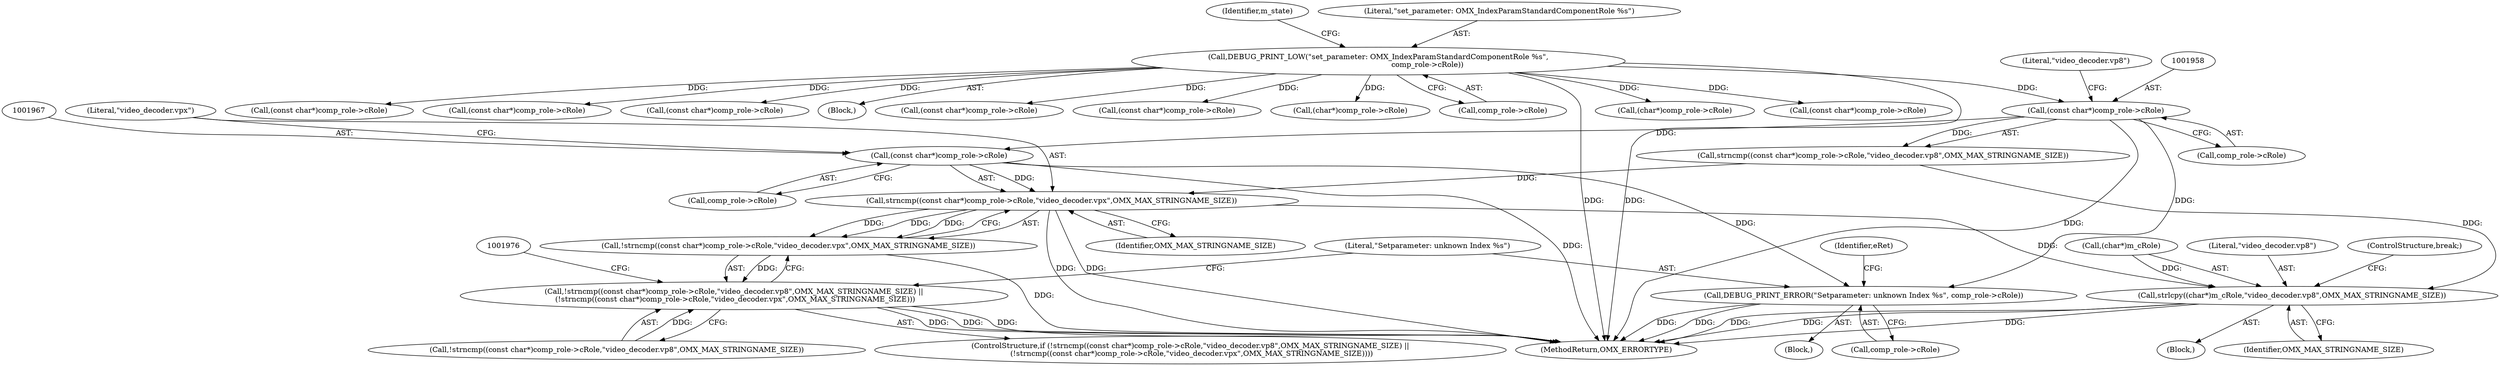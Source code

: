 digraph "0_Android_560ccdb509a7b86186fac0fce1b25bd9a3e6a6e8_2@pointer" {
"1001966" [label="(Call,(const char*)comp_role->cRole)"];
"1001957" [label="(Call,(const char*)comp_role->cRole)"];
"1001637" [label="(Call,DEBUG_PRINT_LOW(\"set_parameter: OMX_IndexParamStandardComponentRole %s\",\n                                          comp_role->cRole))"];
"1001965" [label="(Call,strncmp((const char*)comp_role->cRole,\"video_decoder.vpx\",OMX_MAX_STRINGNAME_SIZE))"];
"1001964" [label="(Call,!strncmp((const char*)comp_role->cRole,\"video_decoder.vpx\",OMX_MAX_STRINGNAME_SIZE))"];
"1001954" [label="(Call,!strncmp((const char*)comp_role->cRole,\"video_decoder.vp8\",OMX_MAX_STRINGNAME_SIZE) ||\n (!strncmp((const char*)comp_role->cRole,\"video_decoder.vpx\",OMX_MAX_STRINGNAME_SIZE)))"];
"1001974" [label="(Call,strlcpy((char*)m_cRole,\"video_decoder.vp8\",OMX_MAX_STRINGNAME_SIZE))"];
"1001982" [label="(Call,DEBUG_PRINT_ERROR(\"Setparameter: unknown Index %s\", comp_role->cRole))"];
"1001710" [label="(Call,(char*)comp_role->cRole)"];
"1001964" [label="(Call,!strncmp((const char*)comp_role->cRole,\"video_decoder.vpx\",OMX_MAX_STRINGNAME_SIZE))"];
"1001919" [label="(Call,(const char*)comp_role->cRole)"];
"1001957" [label="(Call,(const char*)comp_role->cRole)"];
"1001972" [label="(Identifier,OMX_MAX_STRINGNAME_SIZE)"];
"1001874" [label="(Call,(const char*)comp_role->cRole)"];
"1001965" [label="(Call,strncmp((const char*)comp_role->cRole,\"video_decoder.vpx\",OMX_MAX_STRINGNAME_SIZE))"];
"1001962" [label="(Literal,\"video_decoder.vp8\")"];
"1002003" [label="(Call,(const char*)comp_role->cRole)"];
"1001645" [label="(Identifier,m_state)"];
"1001955" [label="(Call,!strncmp((const char*)comp_role->cRole,\"video_decoder.vp8\",OMX_MAX_STRINGNAME_SIZE))"];
"1001971" [label="(Literal,\"video_decoder.vpx\")"];
"1001981" [label="(Block,)"];
"1001966" [label="(Call,(const char*)comp_role->cRole)"];
"1001784" [label="(Call,(const char*)comp_role->cRole)"];
"1001627" [label="(Block,)"];
"1001979" [label="(Identifier,OMX_MAX_STRINGNAME_SIZE)"];
"1001959" [label="(Call,comp_role->cRole)"];
"1001747" [label="(Call,(const char*)comp_role->cRole)"];
"1003102" [label="(MethodReturn,OMX_ERRORTYPE)"];
"1001968" [label="(Call,comp_role->cRole)"];
"1001821" [label="(Call,(const char*)comp_role->cRole)"];
"1001638" [label="(Literal,\"set_parameter: OMX_IndexParamStandardComponentRole %s\")"];
"1001953" [label="(ControlStructure,if (!strncmp((const char*)comp_role->cRole,\"video_decoder.vp8\",OMX_MAX_STRINGNAME_SIZE) ||\n (!strncmp((const char*)comp_role->cRole,\"video_decoder.vpx\",OMX_MAX_STRINGNAME_SIZE))))"];
"1001673" [label="(Call,(char*)comp_role->cRole)"];
"1001982" [label="(Call,DEBUG_PRINT_ERROR(\"Setparameter: unknown Index %s\", comp_role->cRole))"];
"1001988" [label="(Identifier,eRet)"];
"1001984" [label="(Call,comp_role->cRole)"];
"1001974" [label="(Call,strlcpy((char*)m_cRole,\"video_decoder.vp8\",OMX_MAX_STRINGNAME_SIZE))"];
"1001973" [label="(Block,)"];
"1001637" [label="(Call,DEBUG_PRINT_LOW(\"set_parameter: OMX_IndexParamStandardComponentRole %s\",\n                                          comp_role->cRole))"];
"1001639" [label="(Call,comp_role->cRole)"];
"1001983" [label="(Literal,\"Setparameter: unknown Index %s\")"];
"1001956" [label="(Call,strncmp((const char*)comp_role->cRole,\"video_decoder.vp8\",OMX_MAX_STRINGNAME_SIZE))"];
"1001978" [label="(Literal,\"video_decoder.vp8\")"];
"1002037" [label="(ControlStructure,break;)"];
"1001975" [label="(Call,(char*)m_cRole)"];
"1001954" [label="(Call,!strncmp((const char*)comp_role->cRole,\"video_decoder.vp8\",OMX_MAX_STRINGNAME_SIZE) ||\n (!strncmp((const char*)comp_role->cRole,\"video_decoder.vpx\",OMX_MAX_STRINGNAME_SIZE)))"];
"1001966" -> "1001965"  [label="AST: "];
"1001966" -> "1001968"  [label="CFG: "];
"1001967" -> "1001966"  [label="AST: "];
"1001968" -> "1001966"  [label="AST: "];
"1001971" -> "1001966"  [label="CFG: "];
"1001966" -> "1003102"  [label="DDG: "];
"1001966" -> "1001965"  [label="DDG: "];
"1001957" -> "1001966"  [label="DDG: "];
"1001966" -> "1001982"  [label="DDG: "];
"1001957" -> "1001956"  [label="AST: "];
"1001957" -> "1001959"  [label="CFG: "];
"1001958" -> "1001957"  [label="AST: "];
"1001959" -> "1001957"  [label="AST: "];
"1001962" -> "1001957"  [label="CFG: "];
"1001957" -> "1003102"  [label="DDG: "];
"1001957" -> "1001956"  [label="DDG: "];
"1001637" -> "1001957"  [label="DDG: "];
"1001957" -> "1001982"  [label="DDG: "];
"1001637" -> "1001627"  [label="AST: "];
"1001637" -> "1001639"  [label="CFG: "];
"1001638" -> "1001637"  [label="AST: "];
"1001639" -> "1001637"  [label="AST: "];
"1001645" -> "1001637"  [label="CFG: "];
"1001637" -> "1003102"  [label="DDG: "];
"1001637" -> "1003102"  [label="DDG: "];
"1001637" -> "1001673"  [label="DDG: "];
"1001637" -> "1001710"  [label="DDG: "];
"1001637" -> "1001747"  [label="DDG: "];
"1001637" -> "1001784"  [label="DDG: "];
"1001637" -> "1001821"  [label="DDG: "];
"1001637" -> "1001874"  [label="DDG: "];
"1001637" -> "1001919"  [label="DDG: "];
"1001637" -> "1002003"  [label="DDG: "];
"1001965" -> "1001964"  [label="AST: "];
"1001965" -> "1001972"  [label="CFG: "];
"1001971" -> "1001965"  [label="AST: "];
"1001972" -> "1001965"  [label="AST: "];
"1001964" -> "1001965"  [label="CFG: "];
"1001965" -> "1003102"  [label="DDG: "];
"1001965" -> "1003102"  [label="DDG: "];
"1001965" -> "1001964"  [label="DDG: "];
"1001965" -> "1001964"  [label="DDG: "];
"1001965" -> "1001964"  [label="DDG: "];
"1001956" -> "1001965"  [label="DDG: "];
"1001965" -> "1001974"  [label="DDG: "];
"1001964" -> "1001954"  [label="AST: "];
"1001954" -> "1001964"  [label="CFG: "];
"1001964" -> "1003102"  [label="DDG: "];
"1001964" -> "1001954"  [label="DDG: "];
"1001954" -> "1001953"  [label="AST: "];
"1001954" -> "1001955"  [label="CFG: "];
"1001955" -> "1001954"  [label="AST: "];
"1001976" -> "1001954"  [label="CFG: "];
"1001983" -> "1001954"  [label="CFG: "];
"1001954" -> "1003102"  [label="DDG: "];
"1001954" -> "1003102"  [label="DDG: "];
"1001954" -> "1003102"  [label="DDG: "];
"1001955" -> "1001954"  [label="DDG: "];
"1001974" -> "1001973"  [label="AST: "];
"1001974" -> "1001979"  [label="CFG: "];
"1001975" -> "1001974"  [label="AST: "];
"1001978" -> "1001974"  [label="AST: "];
"1001979" -> "1001974"  [label="AST: "];
"1002037" -> "1001974"  [label="CFG: "];
"1001974" -> "1003102"  [label="DDG: "];
"1001974" -> "1003102"  [label="DDG: "];
"1001974" -> "1003102"  [label="DDG: "];
"1001975" -> "1001974"  [label="DDG: "];
"1001956" -> "1001974"  [label="DDG: "];
"1001982" -> "1001981"  [label="AST: "];
"1001982" -> "1001984"  [label="CFG: "];
"1001983" -> "1001982"  [label="AST: "];
"1001984" -> "1001982"  [label="AST: "];
"1001988" -> "1001982"  [label="CFG: "];
"1001982" -> "1003102"  [label="DDG: "];
"1001982" -> "1003102"  [label="DDG: "];
}
